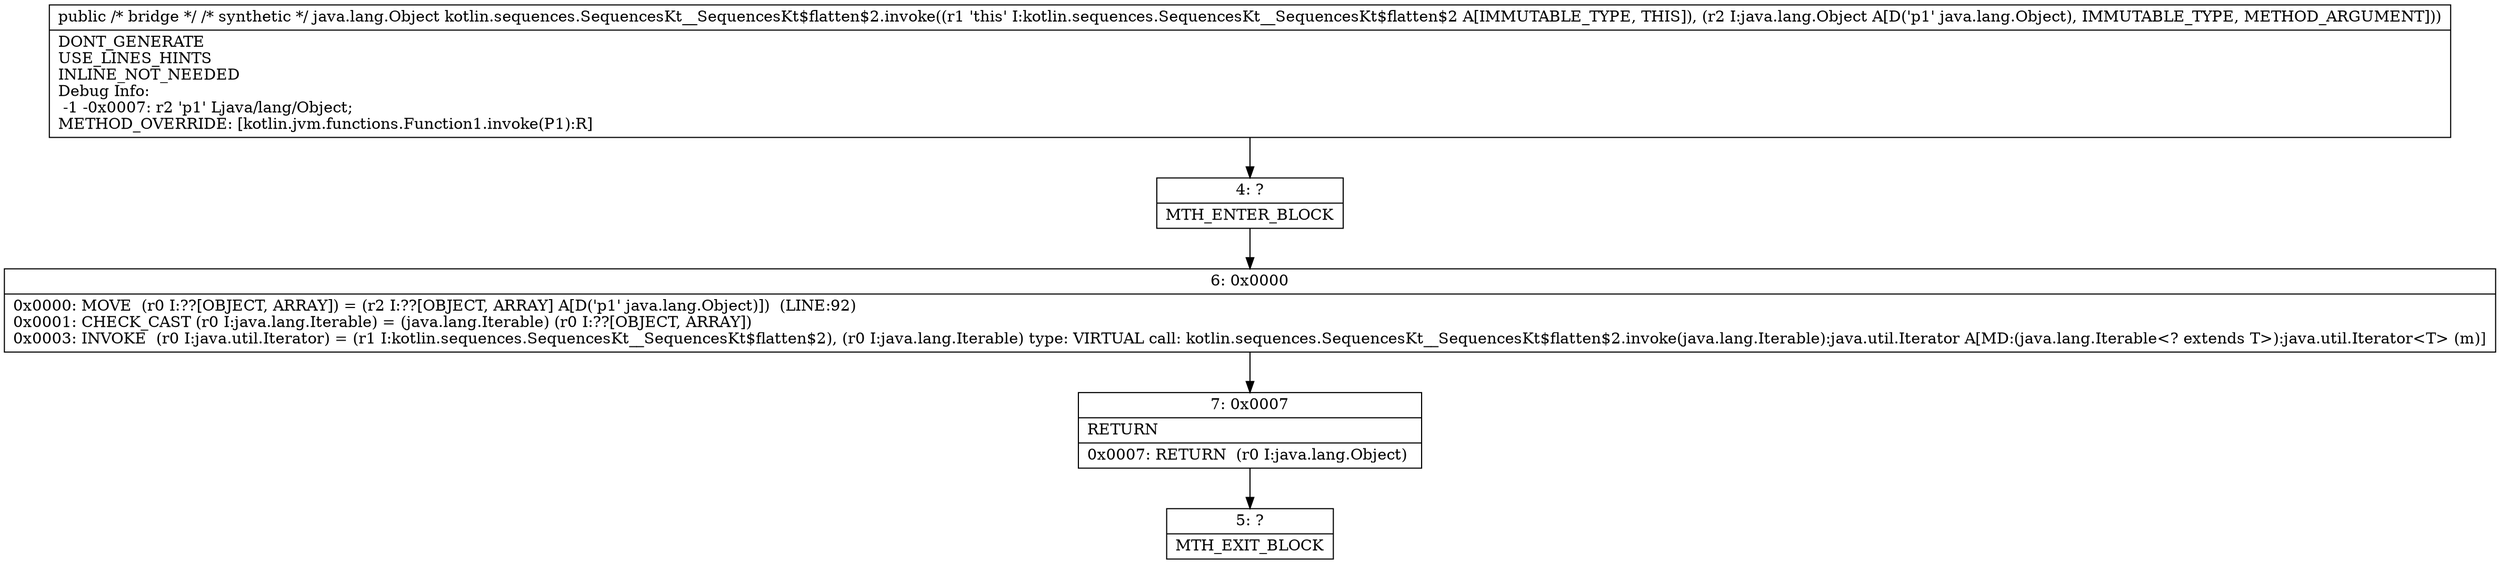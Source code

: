 digraph "CFG forkotlin.sequences.SequencesKt__SequencesKt$flatten$2.invoke(Ljava\/lang\/Object;)Ljava\/lang\/Object;" {
Node_4 [shape=record,label="{4\:\ ?|MTH_ENTER_BLOCK\l}"];
Node_6 [shape=record,label="{6\:\ 0x0000|0x0000: MOVE  (r0 I:??[OBJECT, ARRAY]) = (r2 I:??[OBJECT, ARRAY] A[D('p1' java.lang.Object)])  (LINE:92)\l0x0001: CHECK_CAST (r0 I:java.lang.Iterable) = (java.lang.Iterable) (r0 I:??[OBJECT, ARRAY]) \l0x0003: INVOKE  (r0 I:java.util.Iterator) = (r1 I:kotlin.sequences.SequencesKt__SequencesKt$flatten$2), (r0 I:java.lang.Iterable) type: VIRTUAL call: kotlin.sequences.SequencesKt__SequencesKt$flatten$2.invoke(java.lang.Iterable):java.util.Iterator A[MD:(java.lang.Iterable\<? extends T\>):java.util.Iterator\<T\> (m)]\l}"];
Node_7 [shape=record,label="{7\:\ 0x0007|RETURN\l|0x0007: RETURN  (r0 I:java.lang.Object) \l}"];
Node_5 [shape=record,label="{5\:\ ?|MTH_EXIT_BLOCK\l}"];
MethodNode[shape=record,label="{public \/* bridge *\/ \/* synthetic *\/ java.lang.Object kotlin.sequences.SequencesKt__SequencesKt$flatten$2.invoke((r1 'this' I:kotlin.sequences.SequencesKt__SequencesKt$flatten$2 A[IMMUTABLE_TYPE, THIS]), (r2 I:java.lang.Object A[D('p1' java.lang.Object), IMMUTABLE_TYPE, METHOD_ARGUMENT]))  | DONT_GENERATE\lUSE_LINES_HINTS\lINLINE_NOT_NEEDED\lDebug Info:\l  \-1 \-0x0007: r2 'p1' Ljava\/lang\/Object;\lMETHOD_OVERRIDE: [kotlin.jvm.functions.Function1.invoke(P1):R]\l}"];
MethodNode -> Node_4;Node_4 -> Node_6;
Node_6 -> Node_7;
Node_7 -> Node_5;
}

